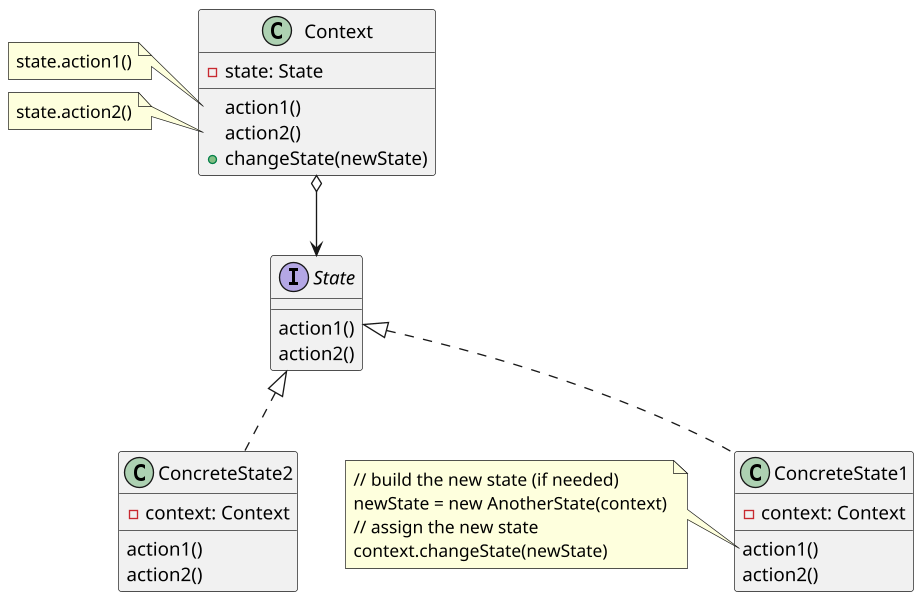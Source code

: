 @startuml
'https://plantuml.com/state-diagram

scale 600 height
together {
' step 1: define system aka Context
    class Context{
        action1()
        action2()
' step 2: the system has a state
        - state: State
' step 3: the state of the system can change
        + changeState(newState)
    }

' step 4: the state is an abstraction
' that perform the actions
    Context o--> State
    interface State {
        action1()
        action2()
    }

' step 5: Context delegates actions to state
    note left of Context::action1
     state.action1()
    end note
    note left of Context::action2
     state.action2()
    end note
}
together {
' step 6: Implementation of different states
    class ConcreteState1 implements State {
        - context: Context
        action1()
        action2()
    }

' step 7: implementation of actions
    note left of ConcreteState1::action1
        // build the new state (if needed)
        newState = new AnotherState(context)
        // assign the new state
        context.changeState(newState)
    end note

' step 8: implementation of other actions
    class ConcreteState2 implements State {
        - context: Context
        action1()
        action2()
    }
}
@enduml